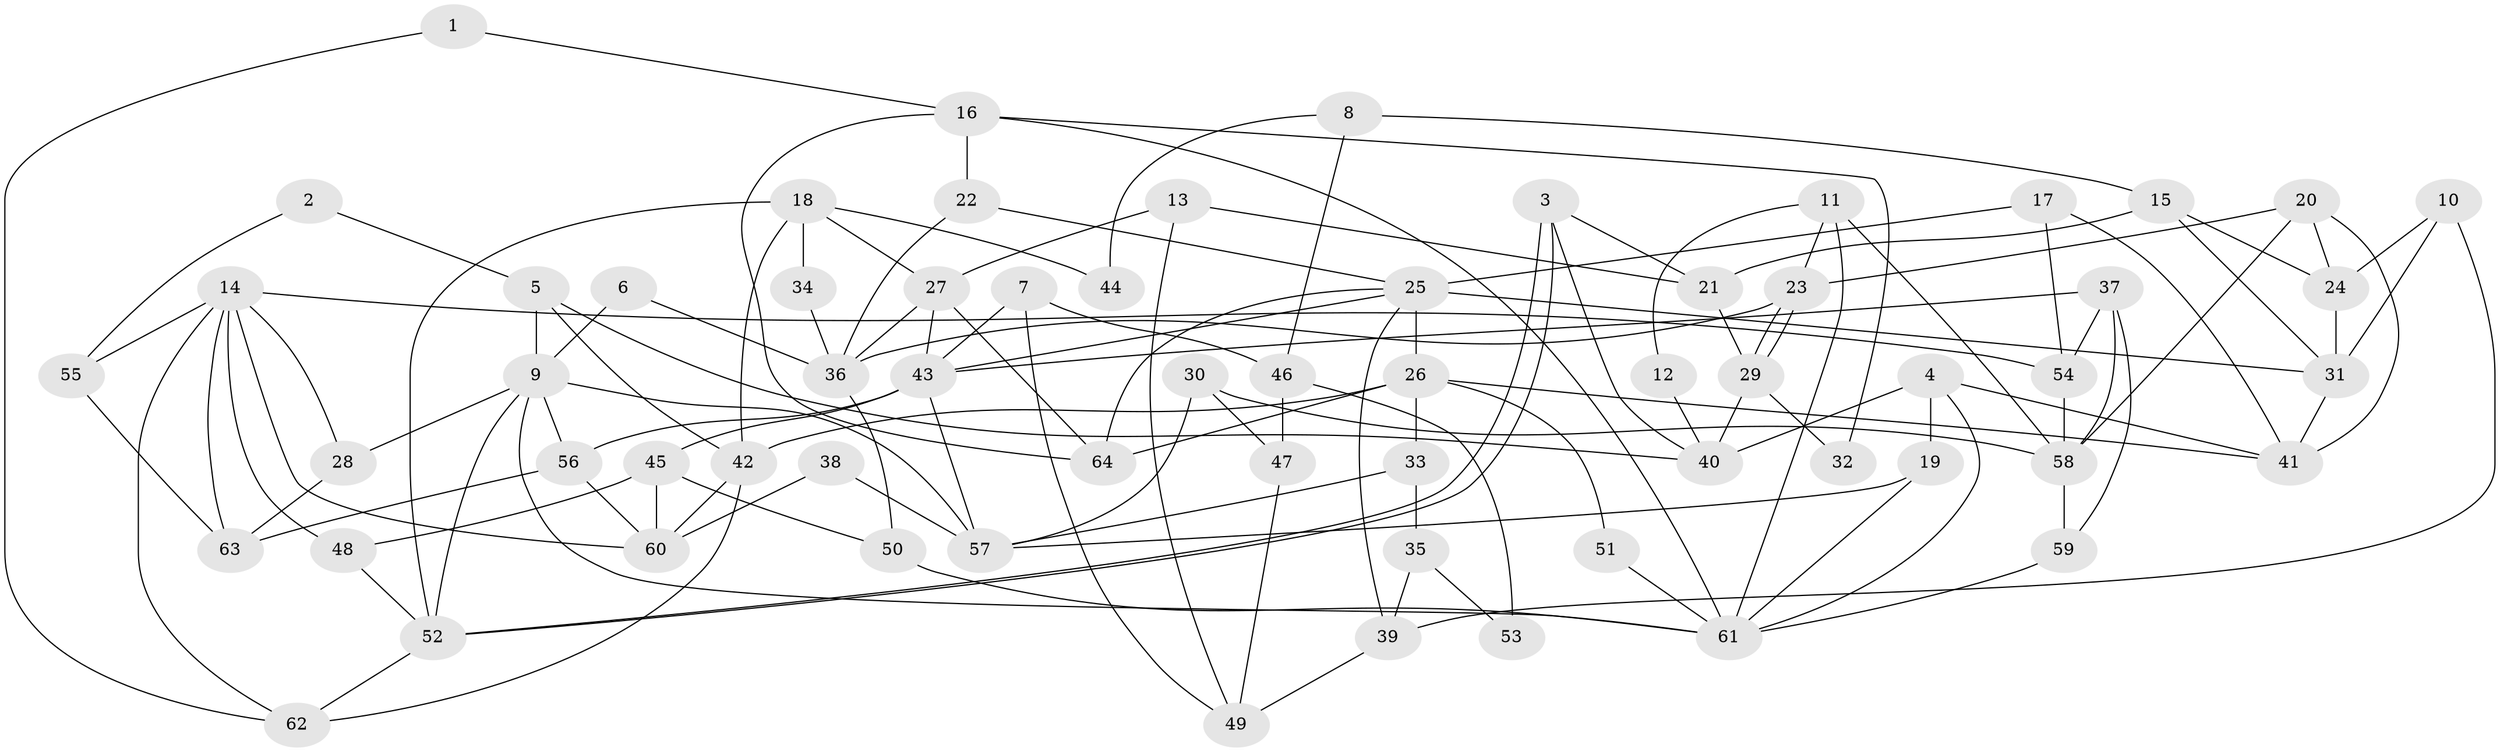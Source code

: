 // Generated by graph-tools (version 1.1) at 2025/15/03/09/25 04:15:17]
// undirected, 64 vertices, 128 edges
graph export_dot {
graph [start="1"]
  node [color=gray90,style=filled];
  1;
  2;
  3;
  4;
  5;
  6;
  7;
  8;
  9;
  10;
  11;
  12;
  13;
  14;
  15;
  16;
  17;
  18;
  19;
  20;
  21;
  22;
  23;
  24;
  25;
  26;
  27;
  28;
  29;
  30;
  31;
  32;
  33;
  34;
  35;
  36;
  37;
  38;
  39;
  40;
  41;
  42;
  43;
  44;
  45;
  46;
  47;
  48;
  49;
  50;
  51;
  52;
  53;
  54;
  55;
  56;
  57;
  58;
  59;
  60;
  61;
  62;
  63;
  64;
  1 -- 16;
  1 -- 62;
  2 -- 5;
  2 -- 55;
  3 -- 52;
  3 -- 52;
  3 -- 40;
  3 -- 21;
  4 -- 41;
  4 -- 19;
  4 -- 40;
  4 -- 61;
  5 -- 40;
  5 -- 42;
  5 -- 9;
  6 -- 9;
  6 -- 36;
  7 -- 43;
  7 -- 49;
  7 -- 46;
  8 -- 15;
  8 -- 46;
  8 -- 44;
  9 -- 28;
  9 -- 52;
  9 -- 56;
  9 -- 57;
  9 -- 61;
  10 -- 31;
  10 -- 24;
  10 -- 39;
  11 -- 58;
  11 -- 61;
  11 -- 12;
  11 -- 23;
  12 -- 40;
  13 -- 27;
  13 -- 21;
  13 -- 49;
  14 -- 54;
  14 -- 48;
  14 -- 28;
  14 -- 55;
  14 -- 60;
  14 -- 62;
  14 -- 63;
  15 -- 31;
  15 -- 24;
  15 -- 21;
  16 -- 61;
  16 -- 22;
  16 -- 32;
  16 -- 64;
  17 -- 25;
  17 -- 41;
  17 -- 54;
  18 -- 52;
  18 -- 42;
  18 -- 27;
  18 -- 34;
  18 -- 44;
  19 -- 57;
  19 -- 61;
  20 -- 58;
  20 -- 23;
  20 -- 24;
  20 -- 41;
  21 -- 29;
  22 -- 25;
  22 -- 36;
  23 -- 29;
  23 -- 29;
  23 -- 36;
  24 -- 31;
  25 -- 43;
  25 -- 64;
  25 -- 26;
  25 -- 31;
  25 -- 39;
  26 -- 64;
  26 -- 33;
  26 -- 41;
  26 -- 42;
  26 -- 51;
  27 -- 36;
  27 -- 43;
  27 -- 64;
  28 -- 63;
  29 -- 32;
  29 -- 40;
  30 -- 58;
  30 -- 57;
  30 -- 47;
  31 -- 41;
  33 -- 57;
  33 -- 35;
  34 -- 36;
  35 -- 39;
  35 -- 53;
  36 -- 50;
  37 -- 43;
  37 -- 54;
  37 -- 58;
  37 -- 59;
  38 -- 60;
  38 -- 57;
  39 -- 49;
  42 -- 62;
  42 -- 60;
  43 -- 56;
  43 -- 45;
  43 -- 57;
  45 -- 60;
  45 -- 48;
  45 -- 50;
  46 -- 47;
  46 -- 53;
  47 -- 49;
  48 -- 52;
  50 -- 61;
  51 -- 61;
  52 -- 62;
  54 -- 58;
  55 -- 63;
  56 -- 60;
  56 -- 63;
  58 -- 59;
  59 -- 61;
}
